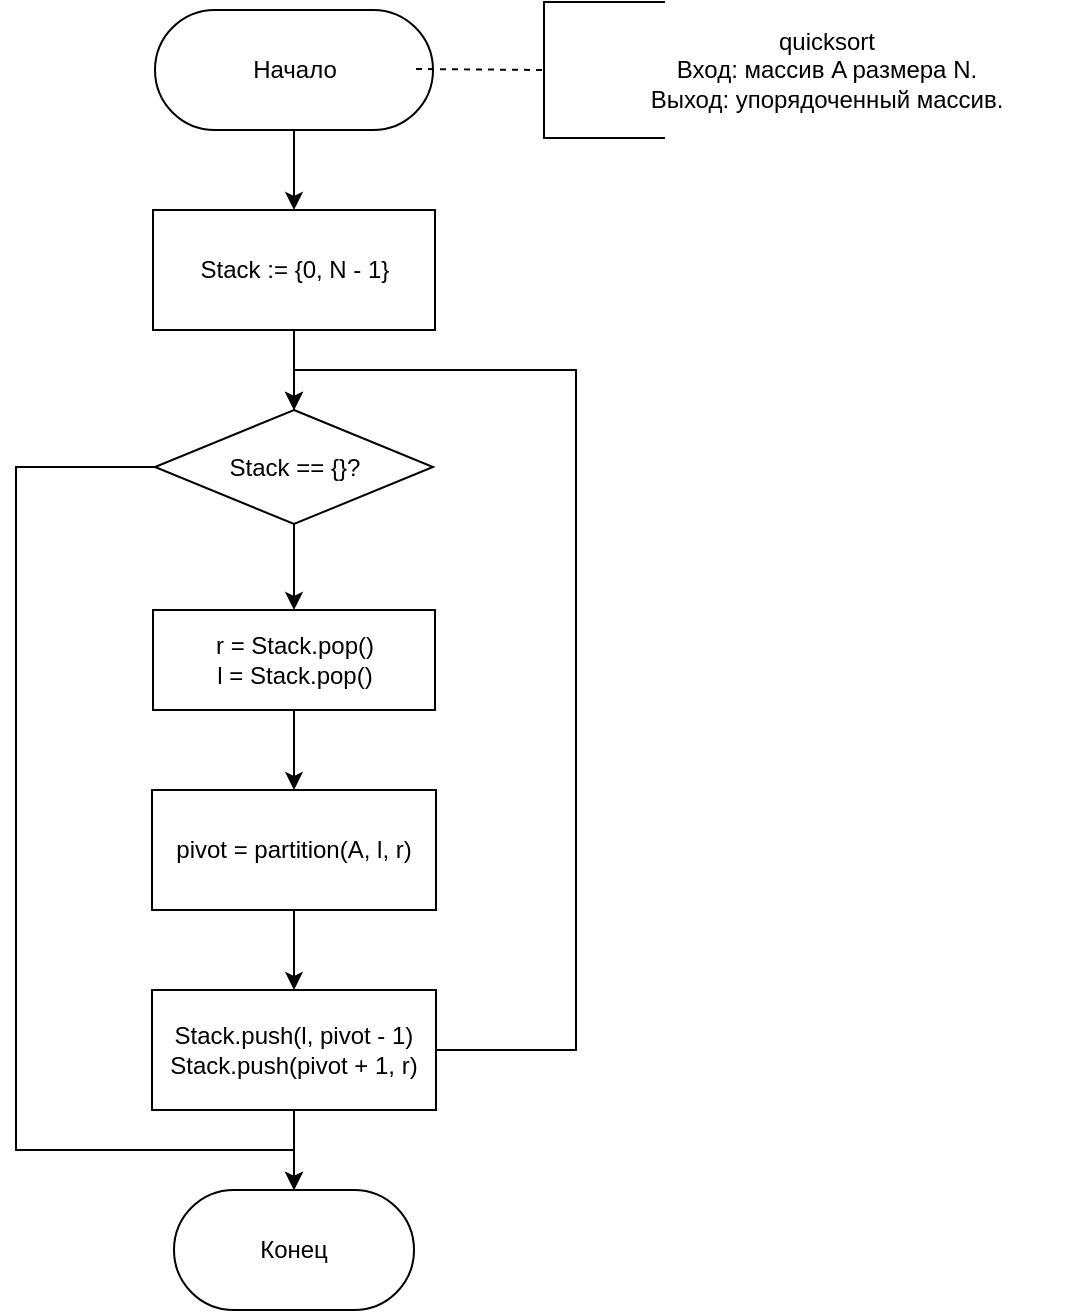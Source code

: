 <mxfile version="15.5.4" type="embed"><diagram id="PKrw68s-FcHz-RrZCr9i" name="Page-1"><mxGraphModel dx="275" dy="760" grid="1" gridSize="10" guides="1" tooltips="1" connect="1" arrows="1" fold="1" page="1" pageScale="1" pageWidth="827" pageHeight="1169" math="0" shadow="0"><root><mxCell id="0"/><mxCell id="1" parent="0"/><mxCell id="3" value="" style="edgeStyle=orthogonalEdgeStyle;rounded=0;orthogonalLoop=1;jettySize=auto;html=1;" parent="1" source="Gvd8Ezxa3fLg7O33Pl0G-1" target="2" edge="1"><mxGeometry relative="1" as="geometry"/></mxCell><mxCell id="Gvd8Ezxa3fLg7O33Pl0G-1" value="Начало" style="rounded=1;whiteSpace=wrap;html=1;arcSize=50;" parent="1" vertex="1"><mxGeometry x="309.5" y="330" width="139" height="60" as="geometry"/></mxCell><mxCell id="Gvd8Ezxa3fLg7O33Pl0G-6" value="quicksort&lt;br&gt;Вход: массив A размера N.&lt;br&gt;Выход: упорядоченный массив." style="text;html=1;strokeColor=none;fillColor=none;align=center;verticalAlign=middle;whiteSpace=wrap;rounded=0;" parent="1" vertex="1"><mxGeometry x="520" y="340" width="250.5" height="40" as="geometry"/></mxCell><mxCell id="Gvd8Ezxa3fLg7O33Pl0G-37" value="Конец" style="rounded=1;whiteSpace=wrap;html=1;arcSize=50;" parent="1" vertex="1"><mxGeometry x="319" y="920" width="120" height="60" as="geometry"/></mxCell><mxCell id="7Xwj2gsnW8v6YeENi7_U-6" value="" style="shape=partialRectangle;whiteSpace=wrap;html=1;bottom=1;right=1;left=1;top=0;fillColor=none;routingCenterX=-0.5;rotation=90;" parent="1" vertex="1"><mxGeometry x="500" y="330" width="68" height="60" as="geometry"/></mxCell><mxCell id="7Xwj2gsnW8v6YeENi7_U-9" value="" style="endArrow=none;dashed=1;html=1;entryX=0.5;entryY=1;entryDx=0;entryDy=0;" parent="1" target="7Xwj2gsnW8v6YeENi7_U-6" edge="1"><mxGeometry width="50" height="50" relative="1" as="geometry"><mxPoint x="440" y="359.5" as="sourcePoint"/><mxPoint x="480" y="360" as="targetPoint"/></mxGeometry></mxCell><mxCell id="7" value="" style="edgeStyle=orthogonalEdgeStyle;rounded=0;orthogonalLoop=1;jettySize=auto;html=1;" parent="1" source="9delEhP6rtj-FSDuxbmw-2" target="9delEhP6rtj-FSDuxbmw-3" edge="1"><mxGeometry relative="1" as="geometry"/></mxCell><mxCell id="15" style="edgeStyle=orthogonalEdgeStyle;rounded=0;orthogonalLoop=1;jettySize=auto;html=1;exitX=0;exitY=0.5;exitDx=0;exitDy=0;entryX=0.5;entryY=0;entryDx=0;entryDy=0;" parent="1" source="9delEhP6rtj-FSDuxbmw-2" target="Gvd8Ezxa3fLg7O33Pl0G-37" edge="1"><mxGeometry relative="1" as="geometry"><mxPoint x="260" y="930" as="targetPoint"/><Array as="points"><mxPoint x="240" y="559"/><mxPoint x="240" y="900"/><mxPoint x="379" y="900"/></Array></mxGeometry></mxCell><mxCell id="9delEhP6rtj-FSDuxbmw-2" value="Stack == {}?" style="rhombus;whiteSpace=wrap;html=1;" parent="1" vertex="1"><mxGeometry x="309.5" y="530" width="139" height="57" as="geometry"/></mxCell><mxCell id="9" value="" style="edgeStyle=orthogonalEdgeStyle;rounded=0;orthogonalLoop=1;jettySize=auto;html=1;" parent="1" source="9delEhP6rtj-FSDuxbmw-3" target="8" edge="1"><mxGeometry relative="1" as="geometry"/></mxCell><mxCell id="9delEhP6rtj-FSDuxbmw-3" value="&lt;div&gt;r = Stack.pop()&lt;/div&gt;&lt;div&gt;l = Stack.pop()&lt;/div&gt;" style="rounded=0;whiteSpace=wrap;html=1;" parent="1" vertex="1"><mxGeometry x="308.5" y="630" width="141" height="50" as="geometry"/></mxCell><mxCell id="4" value="" style="edgeStyle=orthogonalEdgeStyle;rounded=0;orthogonalLoop=1;jettySize=auto;html=1;" parent="1" source="2" target="9delEhP6rtj-FSDuxbmw-2" edge="1"><mxGeometry relative="1" as="geometry"/></mxCell><mxCell id="2" value="Stack := {0, N - 1}" style="rounded=0;whiteSpace=wrap;html=1;" parent="1" vertex="1"><mxGeometry x="308.5" y="430" width="141" height="60" as="geometry"/></mxCell><mxCell id="11" value="" style="edgeStyle=orthogonalEdgeStyle;rounded=0;orthogonalLoop=1;jettySize=auto;html=1;" parent="1" source="8" target="10" edge="1"><mxGeometry relative="1" as="geometry"/></mxCell><mxCell id="8" value="pivot = partition(A, l, r)" style="whiteSpace=wrap;html=1;rounded=0;" parent="1" vertex="1"><mxGeometry x="308" y="720" width="142" height="60" as="geometry"/></mxCell><mxCell id="13" value="" style="edgeStyle=orthogonalEdgeStyle;rounded=0;orthogonalLoop=1;jettySize=auto;html=1;" parent="1" source="10" target="Gvd8Ezxa3fLg7O33Pl0G-37" edge="1"><mxGeometry relative="1" as="geometry"/></mxCell><mxCell id="14" style="edgeStyle=orthogonalEdgeStyle;rounded=0;orthogonalLoop=1;jettySize=auto;html=1;" parent="1" source="10" edge="1"><mxGeometry relative="1" as="geometry"><mxPoint x="379" y="530" as="targetPoint"/><Array as="points"><mxPoint x="520" y="850"/><mxPoint x="520" y="510"/><mxPoint x="379" y="510"/></Array></mxGeometry></mxCell><mxCell id="10" value="Stack.push(l, pivot - 1)&lt;br&gt;Stack.push(pivot + 1, r)" style="whiteSpace=wrap;html=1;rounded=0;" parent="1" vertex="1"><mxGeometry x="308" y="820" width="142" height="60" as="geometry"/></mxCell></root></mxGraphModel></diagram></mxfile>